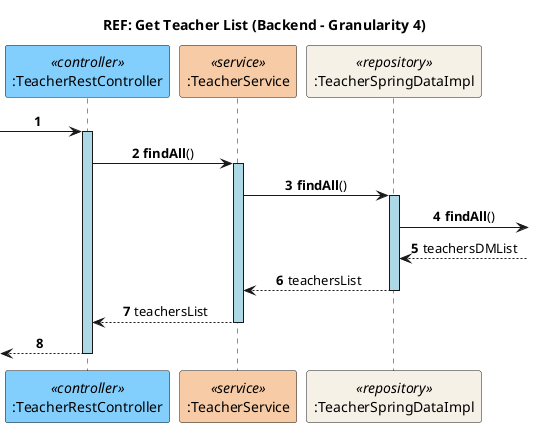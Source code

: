 @startuml
title REF: Get Teacher List (Backend - Granularity 4)
skinparam sequenceLifeLineBackgroundColor lightblue
skinparam sequenceMessageAlign center
autonumber

participant ":TeacherRestController" as RestController <<controller>> #82CFFD
participant ":TeacherService" as TeacherService <<service>> #F6CBA5
participant ":TeacherSpringDataImpl" as TeacherRepository <<repository>> #F6F1E7

-> RestController
activate RestController
RestController -> TeacherService: **findAll**()
activate TeacherService
TeacherService -> TeacherRepository: **findAll**()
activate TeacherRepository
TeacherRepository -> : **findAll**()
TeacherRepository <-- : teachersDMList
TeacherRepository --> TeacherService: teachersList
deactivate TeacherRepository
TeacherService --> RestController: teachersList
deactivate TeacherService
<-- RestController
deactivate RestController
@enduml